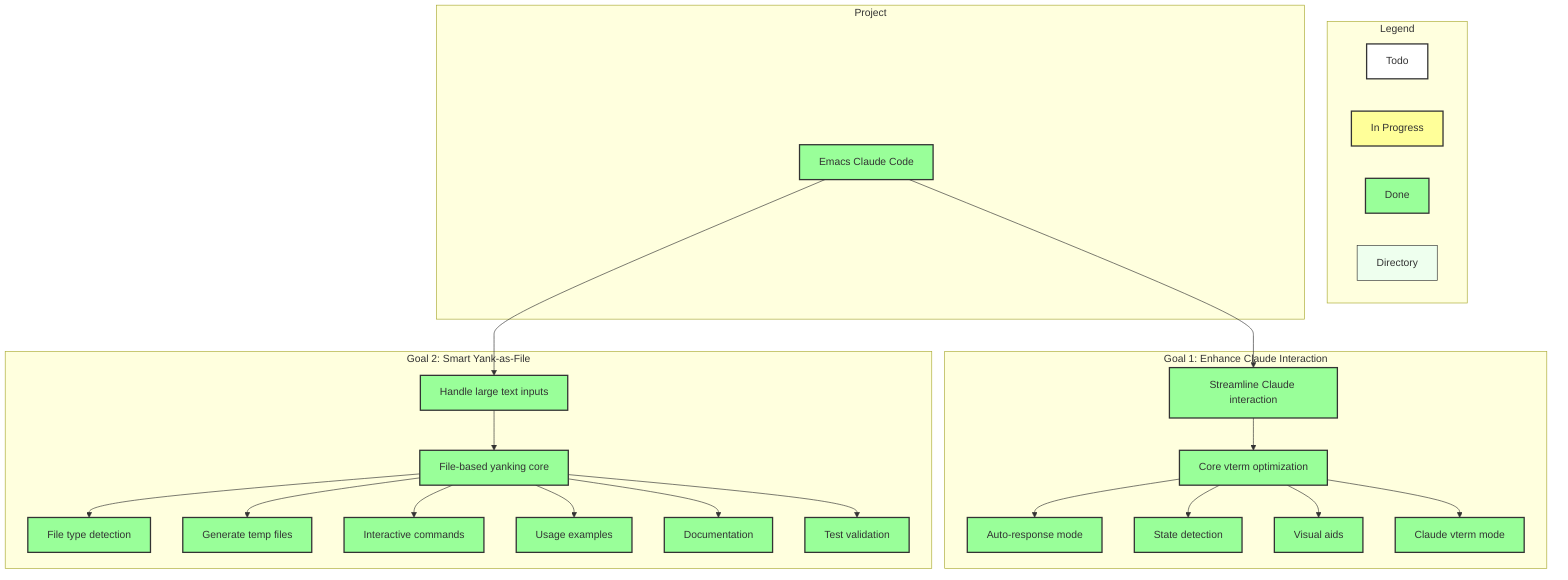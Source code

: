 graph TD
    subgraph Legend
        Z1[Todo]:::todo
        Z2[In Progress]:::inProgress
        Z3[Done]:::done
        Z4[Directory]:::directory
    end
    
    subgraph Project
        ECC[Emacs Claude Code]:::done
    end
    
    subgraph "Goal 1: Enhance Claude Interaction"
        G1[Streamline Claude interaction]:::done
        M1[Core vterm optimization]:::done
        T1_1[Auto-response mode]:::done
        T1_2[State detection]:::done
        T1_3[Visual aids]:::done
        T1_4[Claude vterm mode]:::done
    end
    
    subgraph "Goal 2: Smart Yank-as-File"
        G2[Handle large text inputs]:::done
        M2[File-based yanking core]:::done
        T2_1[File type detection]:::done
        T2_2[Generate temp files]:::done
        T2_3[Interactive commands]:::done
        T2_4[Usage examples]:::done
        T2_5[Documentation]:::done
        T2_6[Test validation]:::done
    end
    
    ECC --> G1
    ECC --> G2
    
    G1 --> M1
    M1 --> T1_1
    M1 --> T1_2
    M1 --> T1_3
    M1 --> T1_4
    
    G2 --> M2
    M2 --> T2_1
    M2 --> T2_2
    M2 --> T2_3
    M2 --> T2_4
    M2 --> T2_5
    M2 --> T2_6
    
    classDef todo fill:#fff,stroke:#333,stroke-width:2px;
    classDef inProgress fill:#ff9,stroke:#333,stroke-width:2px;
    classDef done fill:#9f9,stroke:#333,stroke-width:2px;
    classDef directory fill:#efe,stroke:#333,stroke-width:1px;